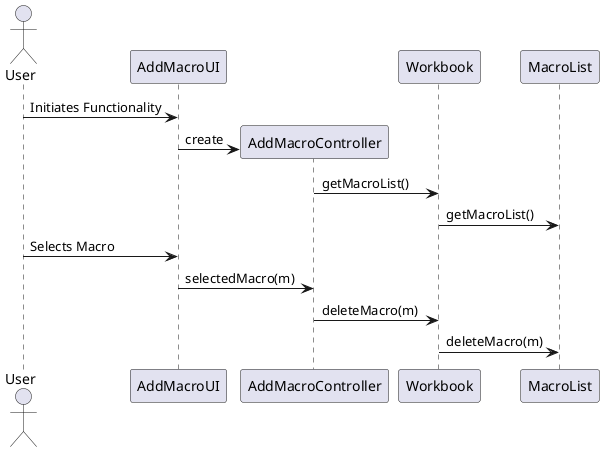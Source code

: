 @startuml
actor User
User -> AddMacroUI : Initiates Functionality
create AddMacroController
AddMacroUI->AddMacroController : create
AddMacroController -> Workbook : getMacroList()
Workbook -> MacroList : getMacroList()
User -> AddMacroUI : Selects Macro
AddMacroUI->AddMacroController : selectedMacro(m)

AddMacroController -> Workbook : deleteMacro(m)
Workbook -> MacroList : deleteMacro(m)
@enduml
